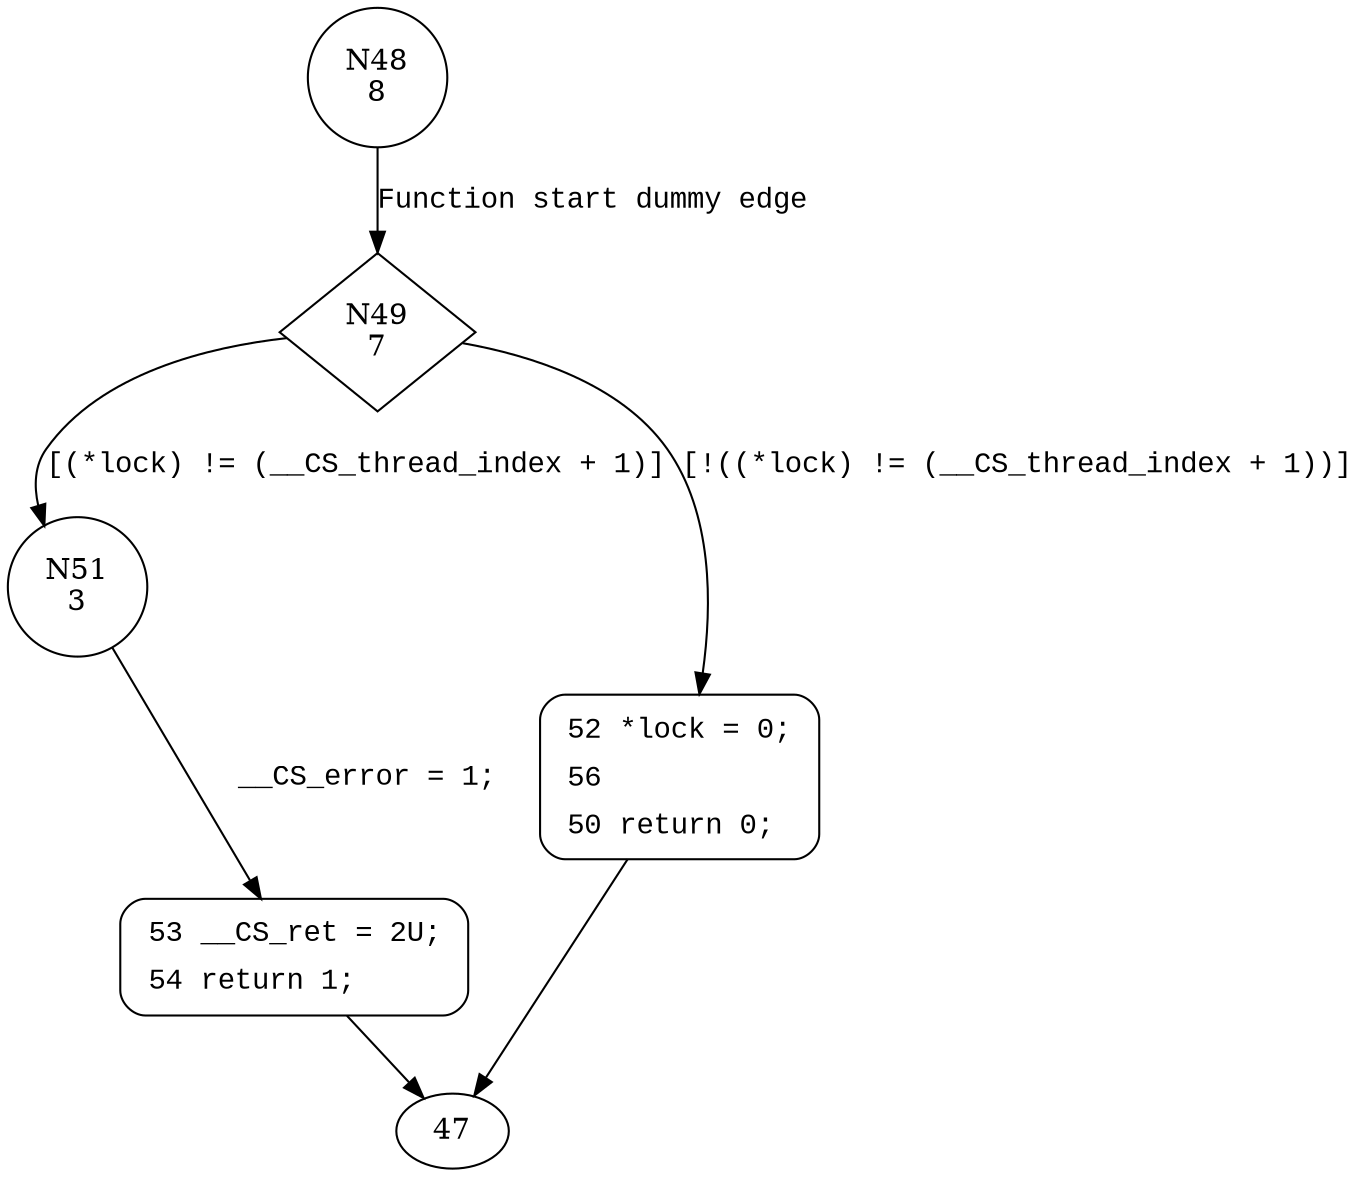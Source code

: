 digraph __CS_pthread_mutex_unlock {
48 [shape="circle" label="N48\n8"]
49 [shape="diamond" label="N49\n7"]
51 [shape="circle" label="N51\n3"]
52 [shape="circle" label="N52\n6"]
53 [shape="circle" label="N53\n2"]
52 [style="filled,bold" penwidth="1" fillcolor="white" fontname="Courier New" shape="Mrecord" label=<<table border="0" cellborder="0" cellpadding="3" bgcolor="white"><tr><td align="right">52</td><td align="left">*lock = 0;</td></tr><tr><td align="right">56</td><td align="left"></td></tr><tr><td align="right">50</td><td align="left">return 0;</td></tr></table>>]
52 -> 47[label=""]
53 [style="filled,bold" penwidth="1" fillcolor="white" fontname="Courier New" shape="Mrecord" label=<<table border="0" cellborder="0" cellpadding="3" bgcolor="white"><tr><td align="right">53</td><td align="left">__CS_ret = 2U;</td></tr><tr><td align="right">54</td><td align="left">return 1;</td></tr></table>>]
53 -> 47[label=""]
48 -> 49 [label="Function start dummy edge" fontname="Courier New"]
49 -> 51 [label="[(*lock) != (__CS_thread_index + 1)]" fontname="Courier New"]
49 -> 52 [label="[!((*lock) != (__CS_thread_index + 1))]" fontname="Courier New"]
51 -> 53 [label="__CS_error = 1;" fontname="Courier New"]
}